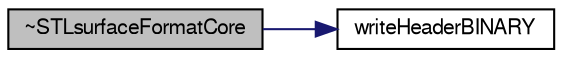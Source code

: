 digraph "~STLsurfaceFormatCore"
{
  bgcolor="transparent";
  edge [fontname="FreeSans",fontsize="10",labelfontname="FreeSans",labelfontsize="10"];
  node [fontname="FreeSans",fontsize="10",shape=record];
  rankdir="LR";
  Node7 [label="~STLsurfaceFormatCore",height=0.2,width=0.4,color="black", fillcolor="grey75", style="filled", fontcolor="black"];
  Node7 -> Node8 [color="midnightblue",fontsize="10",style="solid",fontname="FreeSans"];
  Node8 [label="writeHeaderBINARY",height=0.2,width=0.4,color="black",URL="$a29646.html#a5fcc27f37e23b0295e9b94be4f3b3303",tooltip="Write \"STL binary file\" and number of triangles to stream. "];
}
